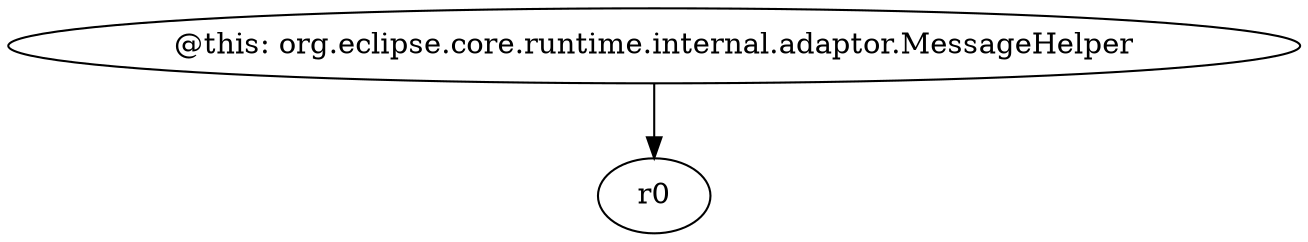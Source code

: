 digraph g {
0[label="@this: org.eclipse.core.runtime.internal.adaptor.MessageHelper"]
1[label="r0"]
0->1[label=""]
}